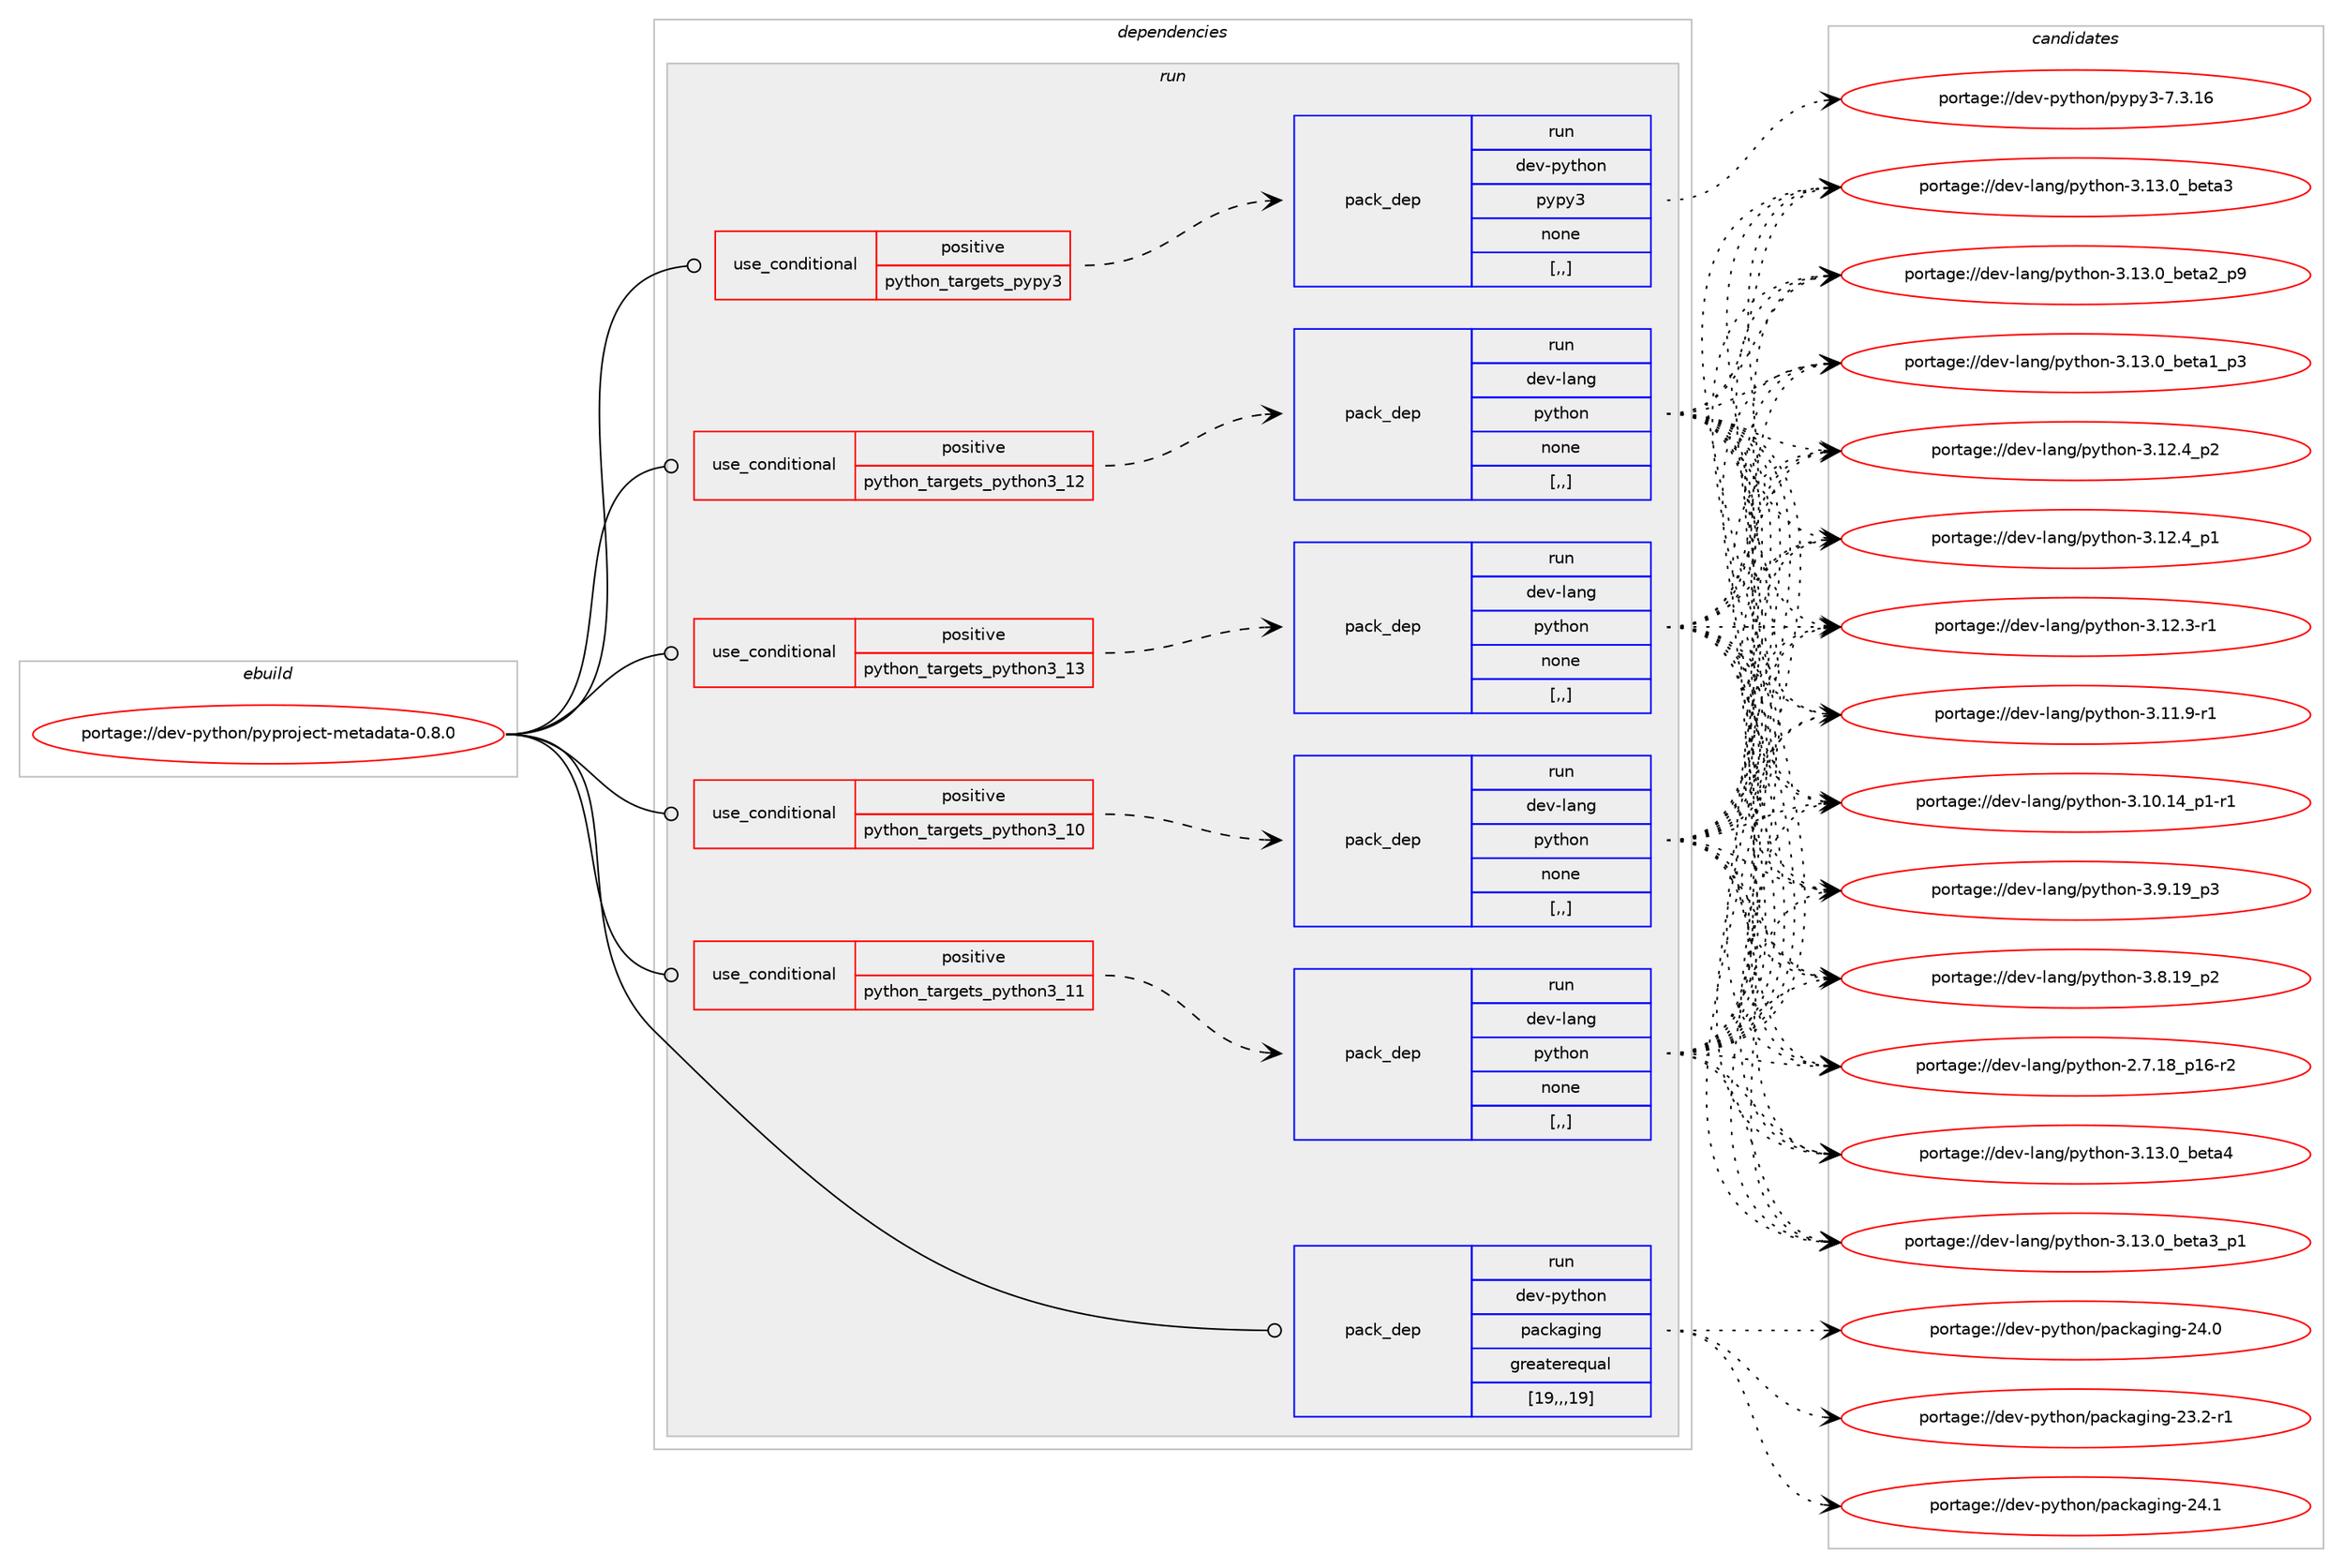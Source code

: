 digraph prolog {

# *************
# Graph options
# *************

newrank=true;
concentrate=true;
compound=true;
graph [rankdir=LR,fontname=Helvetica,fontsize=10,ranksep=1.5];#, ranksep=2.5, nodesep=0.2];
edge  [arrowhead=vee];
node  [fontname=Helvetica,fontsize=10];

# **********
# The ebuild
# **********

subgraph cluster_leftcol {
color=gray;
label=<<i>ebuild</i>>;
id [label="portage://dev-python/pyproject-metadata-0.8.0", color=red, width=4, href="../dev-python/pyproject-metadata-0.8.0.svg"];
}

# ****************
# The dependencies
# ****************

subgraph cluster_midcol {
color=gray;
label=<<i>dependencies</i>>;
subgraph cluster_compile {
fillcolor="#eeeeee";
style=filled;
label=<<i>compile</i>>;
}
subgraph cluster_compileandrun {
fillcolor="#eeeeee";
style=filled;
label=<<i>compile and run</i>>;
}
subgraph cluster_run {
fillcolor="#eeeeee";
style=filled;
label=<<i>run</i>>;
subgraph cond37500 {
dependency158080 [label=<<TABLE BORDER="0" CELLBORDER="1" CELLSPACING="0" CELLPADDING="4"><TR><TD ROWSPAN="3" CELLPADDING="10">use_conditional</TD></TR><TR><TD>positive</TD></TR><TR><TD>python_targets_pypy3</TD></TR></TABLE>>, shape=none, color=red];
subgraph pack119322 {
dependency158081 [label=<<TABLE BORDER="0" CELLBORDER="1" CELLSPACING="0" CELLPADDING="4" WIDTH="220"><TR><TD ROWSPAN="6" CELLPADDING="30">pack_dep</TD></TR><TR><TD WIDTH="110">run</TD></TR><TR><TD>dev-python</TD></TR><TR><TD>pypy3</TD></TR><TR><TD>none</TD></TR><TR><TD>[,,]</TD></TR></TABLE>>, shape=none, color=blue];
}
dependency158080:e -> dependency158081:w [weight=20,style="dashed",arrowhead="vee"];
}
id:e -> dependency158080:w [weight=20,style="solid",arrowhead="odot"];
subgraph cond37501 {
dependency158082 [label=<<TABLE BORDER="0" CELLBORDER="1" CELLSPACING="0" CELLPADDING="4"><TR><TD ROWSPAN="3" CELLPADDING="10">use_conditional</TD></TR><TR><TD>positive</TD></TR><TR><TD>python_targets_python3_10</TD></TR></TABLE>>, shape=none, color=red];
subgraph pack119323 {
dependency158083 [label=<<TABLE BORDER="0" CELLBORDER="1" CELLSPACING="0" CELLPADDING="4" WIDTH="220"><TR><TD ROWSPAN="6" CELLPADDING="30">pack_dep</TD></TR><TR><TD WIDTH="110">run</TD></TR><TR><TD>dev-lang</TD></TR><TR><TD>python</TD></TR><TR><TD>none</TD></TR><TR><TD>[,,]</TD></TR></TABLE>>, shape=none, color=blue];
}
dependency158082:e -> dependency158083:w [weight=20,style="dashed",arrowhead="vee"];
}
id:e -> dependency158082:w [weight=20,style="solid",arrowhead="odot"];
subgraph cond37502 {
dependency158084 [label=<<TABLE BORDER="0" CELLBORDER="1" CELLSPACING="0" CELLPADDING="4"><TR><TD ROWSPAN="3" CELLPADDING="10">use_conditional</TD></TR><TR><TD>positive</TD></TR><TR><TD>python_targets_python3_11</TD></TR></TABLE>>, shape=none, color=red];
subgraph pack119324 {
dependency158085 [label=<<TABLE BORDER="0" CELLBORDER="1" CELLSPACING="0" CELLPADDING="4" WIDTH="220"><TR><TD ROWSPAN="6" CELLPADDING="30">pack_dep</TD></TR><TR><TD WIDTH="110">run</TD></TR><TR><TD>dev-lang</TD></TR><TR><TD>python</TD></TR><TR><TD>none</TD></TR><TR><TD>[,,]</TD></TR></TABLE>>, shape=none, color=blue];
}
dependency158084:e -> dependency158085:w [weight=20,style="dashed",arrowhead="vee"];
}
id:e -> dependency158084:w [weight=20,style="solid",arrowhead="odot"];
subgraph cond37503 {
dependency158086 [label=<<TABLE BORDER="0" CELLBORDER="1" CELLSPACING="0" CELLPADDING="4"><TR><TD ROWSPAN="3" CELLPADDING="10">use_conditional</TD></TR><TR><TD>positive</TD></TR><TR><TD>python_targets_python3_12</TD></TR></TABLE>>, shape=none, color=red];
subgraph pack119325 {
dependency158087 [label=<<TABLE BORDER="0" CELLBORDER="1" CELLSPACING="0" CELLPADDING="4" WIDTH="220"><TR><TD ROWSPAN="6" CELLPADDING="30">pack_dep</TD></TR><TR><TD WIDTH="110">run</TD></TR><TR><TD>dev-lang</TD></TR><TR><TD>python</TD></TR><TR><TD>none</TD></TR><TR><TD>[,,]</TD></TR></TABLE>>, shape=none, color=blue];
}
dependency158086:e -> dependency158087:w [weight=20,style="dashed",arrowhead="vee"];
}
id:e -> dependency158086:w [weight=20,style="solid",arrowhead="odot"];
subgraph cond37504 {
dependency158088 [label=<<TABLE BORDER="0" CELLBORDER="1" CELLSPACING="0" CELLPADDING="4"><TR><TD ROWSPAN="3" CELLPADDING="10">use_conditional</TD></TR><TR><TD>positive</TD></TR><TR><TD>python_targets_python3_13</TD></TR></TABLE>>, shape=none, color=red];
subgraph pack119326 {
dependency158089 [label=<<TABLE BORDER="0" CELLBORDER="1" CELLSPACING="0" CELLPADDING="4" WIDTH="220"><TR><TD ROWSPAN="6" CELLPADDING="30">pack_dep</TD></TR><TR><TD WIDTH="110">run</TD></TR><TR><TD>dev-lang</TD></TR><TR><TD>python</TD></TR><TR><TD>none</TD></TR><TR><TD>[,,]</TD></TR></TABLE>>, shape=none, color=blue];
}
dependency158088:e -> dependency158089:w [weight=20,style="dashed",arrowhead="vee"];
}
id:e -> dependency158088:w [weight=20,style="solid",arrowhead="odot"];
subgraph pack119327 {
dependency158090 [label=<<TABLE BORDER="0" CELLBORDER="1" CELLSPACING="0" CELLPADDING="4" WIDTH="220"><TR><TD ROWSPAN="6" CELLPADDING="30">pack_dep</TD></TR><TR><TD WIDTH="110">run</TD></TR><TR><TD>dev-python</TD></TR><TR><TD>packaging</TD></TR><TR><TD>greaterequal</TD></TR><TR><TD>[19,,,19]</TD></TR></TABLE>>, shape=none, color=blue];
}
id:e -> dependency158090:w [weight=20,style="solid",arrowhead="odot"];
}
}

# **************
# The candidates
# **************

subgraph cluster_choices {
rank=same;
color=gray;
label=<<i>candidates</i>>;

subgraph choice119322 {
color=black;
nodesep=1;
choice10010111845112121116104111110471121211121215145554651464954 [label="portage://dev-python/pypy3-7.3.16", color=red, width=4,href="../dev-python/pypy3-7.3.16.svg"];
dependency158081:e -> choice10010111845112121116104111110471121211121215145554651464954:w [style=dotted,weight="100"];
}
subgraph choice119323 {
color=black;
nodesep=1;
choice1001011184510897110103471121211161041111104551464951464895981011169752 [label="portage://dev-lang/python-3.13.0_beta4", color=red, width=4,href="../dev-lang/python-3.13.0_beta4.svg"];
choice10010111845108971101034711212111610411111045514649514648959810111697519511249 [label="portage://dev-lang/python-3.13.0_beta3_p1", color=red, width=4,href="../dev-lang/python-3.13.0_beta3_p1.svg"];
choice1001011184510897110103471121211161041111104551464951464895981011169751 [label="portage://dev-lang/python-3.13.0_beta3", color=red, width=4,href="../dev-lang/python-3.13.0_beta3.svg"];
choice10010111845108971101034711212111610411111045514649514648959810111697509511257 [label="portage://dev-lang/python-3.13.0_beta2_p9", color=red, width=4,href="../dev-lang/python-3.13.0_beta2_p9.svg"];
choice10010111845108971101034711212111610411111045514649514648959810111697499511251 [label="portage://dev-lang/python-3.13.0_beta1_p3", color=red, width=4,href="../dev-lang/python-3.13.0_beta1_p3.svg"];
choice100101118451089711010347112121116104111110455146495046529511250 [label="portage://dev-lang/python-3.12.4_p2", color=red, width=4,href="../dev-lang/python-3.12.4_p2.svg"];
choice100101118451089711010347112121116104111110455146495046529511249 [label="portage://dev-lang/python-3.12.4_p1", color=red, width=4,href="../dev-lang/python-3.12.4_p1.svg"];
choice100101118451089711010347112121116104111110455146495046514511449 [label="portage://dev-lang/python-3.12.3-r1", color=red, width=4,href="../dev-lang/python-3.12.3-r1.svg"];
choice100101118451089711010347112121116104111110455146494946574511449 [label="portage://dev-lang/python-3.11.9-r1", color=red, width=4,href="../dev-lang/python-3.11.9-r1.svg"];
choice100101118451089711010347112121116104111110455146494846495295112494511449 [label="portage://dev-lang/python-3.10.14_p1-r1", color=red, width=4,href="../dev-lang/python-3.10.14_p1-r1.svg"];
choice100101118451089711010347112121116104111110455146574649579511251 [label="portage://dev-lang/python-3.9.19_p3", color=red, width=4,href="../dev-lang/python-3.9.19_p3.svg"];
choice100101118451089711010347112121116104111110455146564649579511250 [label="portage://dev-lang/python-3.8.19_p2", color=red, width=4,href="../dev-lang/python-3.8.19_p2.svg"];
choice100101118451089711010347112121116104111110455046554649569511249544511450 [label="portage://dev-lang/python-2.7.18_p16-r2", color=red, width=4,href="../dev-lang/python-2.7.18_p16-r2.svg"];
dependency158083:e -> choice1001011184510897110103471121211161041111104551464951464895981011169752:w [style=dotted,weight="100"];
dependency158083:e -> choice10010111845108971101034711212111610411111045514649514648959810111697519511249:w [style=dotted,weight="100"];
dependency158083:e -> choice1001011184510897110103471121211161041111104551464951464895981011169751:w [style=dotted,weight="100"];
dependency158083:e -> choice10010111845108971101034711212111610411111045514649514648959810111697509511257:w [style=dotted,weight="100"];
dependency158083:e -> choice10010111845108971101034711212111610411111045514649514648959810111697499511251:w [style=dotted,weight="100"];
dependency158083:e -> choice100101118451089711010347112121116104111110455146495046529511250:w [style=dotted,weight="100"];
dependency158083:e -> choice100101118451089711010347112121116104111110455146495046529511249:w [style=dotted,weight="100"];
dependency158083:e -> choice100101118451089711010347112121116104111110455146495046514511449:w [style=dotted,weight="100"];
dependency158083:e -> choice100101118451089711010347112121116104111110455146494946574511449:w [style=dotted,weight="100"];
dependency158083:e -> choice100101118451089711010347112121116104111110455146494846495295112494511449:w [style=dotted,weight="100"];
dependency158083:e -> choice100101118451089711010347112121116104111110455146574649579511251:w [style=dotted,weight="100"];
dependency158083:e -> choice100101118451089711010347112121116104111110455146564649579511250:w [style=dotted,weight="100"];
dependency158083:e -> choice100101118451089711010347112121116104111110455046554649569511249544511450:w [style=dotted,weight="100"];
}
subgraph choice119324 {
color=black;
nodesep=1;
choice1001011184510897110103471121211161041111104551464951464895981011169752 [label="portage://dev-lang/python-3.13.0_beta4", color=red, width=4,href="../dev-lang/python-3.13.0_beta4.svg"];
choice10010111845108971101034711212111610411111045514649514648959810111697519511249 [label="portage://dev-lang/python-3.13.0_beta3_p1", color=red, width=4,href="../dev-lang/python-3.13.0_beta3_p1.svg"];
choice1001011184510897110103471121211161041111104551464951464895981011169751 [label="portage://dev-lang/python-3.13.0_beta3", color=red, width=4,href="../dev-lang/python-3.13.0_beta3.svg"];
choice10010111845108971101034711212111610411111045514649514648959810111697509511257 [label="portage://dev-lang/python-3.13.0_beta2_p9", color=red, width=4,href="../dev-lang/python-3.13.0_beta2_p9.svg"];
choice10010111845108971101034711212111610411111045514649514648959810111697499511251 [label="portage://dev-lang/python-3.13.0_beta1_p3", color=red, width=4,href="../dev-lang/python-3.13.0_beta1_p3.svg"];
choice100101118451089711010347112121116104111110455146495046529511250 [label="portage://dev-lang/python-3.12.4_p2", color=red, width=4,href="../dev-lang/python-3.12.4_p2.svg"];
choice100101118451089711010347112121116104111110455146495046529511249 [label="portage://dev-lang/python-3.12.4_p1", color=red, width=4,href="../dev-lang/python-3.12.4_p1.svg"];
choice100101118451089711010347112121116104111110455146495046514511449 [label="portage://dev-lang/python-3.12.3-r1", color=red, width=4,href="../dev-lang/python-3.12.3-r1.svg"];
choice100101118451089711010347112121116104111110455146494946574511449 [label="portage://dev-lang/python-3.11.9-r1", color=red, width=4,href="../dev-lang/python-3.11.9-r1.svg"];
choice100101118451089711010347112121116104111110455146494846495295112494511449 [label="portage://dev-lang/python-3.10.14_p1-r1", color=red, width=4,href="../dev-lang/python-3.10.14_p1-r1.svg"];
choice100101118451089711010347112121116104111110455146574649579511251 [label="portage://dev-lang/python-3.9.19_p3", color=red, width=4,href="../dev-lang/python-3.9.19_p3.svg"];
choice100101118451089711010347112121116104111110455146564649579511250 [label="portage://dev-lang/python-3.8.19_p2", color=red, width=4,href="../dev-lang/python-3.8.19_p2.svg"];
choice100101118451089711010347112121116104111110455046554649569511249544511450 [label="portage://dev-lang/python-2.7.18_p16-r2", color=red, width=4,href="../dev-lang/python-2.7.18_p16-r2.svg"];
dependency158085:e -> choice1001011184510897110103471121211161041111104551464951464895981011169752:w [style=dotted,weight="100"];
dependency158085:e -> choice10010111845108971101034711212111610411111045514649514648959810111697519511249:w [style=dotted,weight="100"];
dependency158085:e -> choice1001011184510897110103471121211161041111104551464951464895981011169751:w [style=dotted,weight="100"];
dependency158085:e -> choice10010111845108971101034711212111610411111045514649514648959810111697509511257:w [style=dotted,weight="100"];
dependency158085:e -> choice10010111845108971101034711212111610411111045514649514648959810111697499511251:w [style=dotted,weight="100"];
dependency158085:e -> choice100101118451089711010347112121116104111110455146495046529511250:w [style=dotted,weight="100"];
dependency158085:e -> choice100101118451089711010347112121116104111110455146495046529511249:w [style=dotted,weight="100"];
dependency158085:e -> choice100101118451089711010347112121116104111110455146495046514511449:w [style=dotted,weight="100"];
dependency158085:e -> choice100101118451089711010347112121116104111110455146494946574511449:w [style=dotted,weight="100"];
dependency158085:e -> choice100101118451089711010347112121116104111110455146494846495295112494511449:w [style=dotted,weight="100"];
dependency158085:e -> choice100101118451089711010347112121116104111110455146574649579511251:w [style=dotted,weight="100"];
dependency158085:e -> choice100101118451089711010347112121116104111110455146564649579511250:w [style=dotted,weight="100"];
dependency158085:e -> choice100101118451089711010347112121116104111110455046554649569511249544511450:w [style=dotted,weight="100"];
}
subgraph choice119325 {
color=black;
nodesep=1;
choice1001011184510897110103471121211161041111104551464951464895981011169752 [label="portage://dev-lang/python-3.13.0_beta4", color=red, width=4,href="../dev-lang/python-3.13.0_beta4.svg"];
choice10010111845108971101034711212111610411111045514649514648959810111697519511249 [label="portage://dev-lang/python-3.13.0_beta3_p1", color=red, width=4,href="../dev-lang/python-3.13.0_beta3_p1.svg"];
choice1001011184510897110103471121211161041111104551464951464895981011169751 [label="portage://dev-lang/python-3.13.0_beta3", color=red, width=4,href="../dev-lang/python-3.13.0_beta3.svg"];
choice10010111845108971101034711212111610411111045514649514648959810111697509511257 [label="portage://dev-lang/python-3.13.0_beta2_p9", color=red, width=4,href="../dev-lang/python-3.13.0_beta2_p9.svg"];
choice10010111845108971101034711212111610411111045514649514648959810111697499511251 [label="portage://dev-lang/python-3.13.0_beta1_p3", color=red, width=4,href="../dev-lang/python-3.13.0_beta1_p3.svg"];
choice100101118451089711010347112121116104111110455146495046529511250 [label="portage://dev-lang/python-3.12.4_p2", color=red, width=4,href="../dev-lang/python-3.12.4_p2.svg"];
choice100101118451089711010347112121116104111110455146495046529511249 [label="portage://dev-lang/python-3.12.4_p1", color=red, width=4,href="../dev-lang/python-3.12.4_p1.svg"];
choice100101118451089711010347112121116104111110455146495046514511449 [label="portage://dev-lang/python-3.12.3-r1", color=red, width=4,href="../dev-lang/python-3.12.3-r1.svg"];
choice100101118451089711010347112121116104111110455146494946574511449 [label="portage://dev-lang/python-3.11.9-r1", color=red, width=4,href="../dev-lang/python-3.11.9-r1.svg"];
choice100101118451089711010347112121116104111110455146494846495295112494511449 [label="portage://dev-lang/python-3.10.14_p1-r1", color=red, width=4,href="../dev-lang/python-3.10.14_p1-r1.svg"];
choice100101118451089711010347112121116104111110455146574649579511251 [label="portage://dev-lang/python-3.9.19_p3", color=red, width=4,href="../dev-lang/python-3.9.19_p3.svg"];
choice100101118451089711010347112121116104111110455146564649579511250 [label="portage://dev-lang/python-3.8.19_p2", color=red, width=4,href="../dev-lang/python-3.8.19_p2.svg"];
choice100101118451089711010347112121116104111110455046554649569511249544511450 [label="portage://dev-lang/python-2.7.18_p16-r2", color=red, width=4,href="../dev-lang/python-2.7.18_p16-r2.svg"];
dependency158087:e -> choice1001011184510897110103471121211161041111104551464951464895981011169752:w [style=dotted,weight="100"];
dependency158087:e -> choice10010111845108971101034711212111610411111045514649514648959810111697519511249:w [style=dotted,weight="100"];
dependency158087:e -> choice1001011184510897110103471121211161041111104551464951464895981011169751:w [style=dotted,weight="100"];
dependency158087:e -> choice10010111845108971101034711212111610411111045514649514648959810111697509511257:w [style=dotted,weight="100"];
dependency158087:e -> choice10010111845108971101034711212111610411111045514649514648959810111697499511251:w [style=dotted,weight="100"];
dependency158087:e -> choice100101118451089711010347112121116104111110455146495046529511250:w [style=dotted,weight="100"];
dependency158087:e -> choice100101118451089711010347112121116104111110455146495046529511249:w [style=dotted,weight="100"];
dependency158087:e -> choice100101118451089711010347112121116104111110455146495046514511449:w [style=dotted,weight="100"];
dependency158087:e -> choice100101118451089711010347112121116104111110455146494946574511449:w [style=dotted,weight="100"];
dependency158087:e -> choice100101118451089711010347112121116104111110455146494846495295112494511449:w [style=dotted,weight="100"];
dependency158087:e -> choice100101118451089711010347112121116104111110455146574649579511251:w [style=dotted,weight="100"];
dependency158087:e -> choice100101118451089711010347112121116104111110455146564649579511250:w [style=dotted,weight="100"];
dependency158087:e -> choice100101118451089711010347112121116104111110455046554649569511249544511450:w [style=dotted,weight="100"];
}
subgraph choice119326 {
color=black;
nodesep=1;
choice1001011184510897110103471121211161041111104551464951464895981011169752 [label="portage://dev-lang/python-3.13.0_beta4", color=red, width=4,href="../dev-lang/python-3.13.0_beta4.svg"];
choice10010111845108971101034711212111610411111045514649514648959810111697519511249 [label="portage://dev-lang/python-3.13.0_beta3_p1", color=red, width=4,href="../dev-lang/python-3.13.0_beta3_p1.svg"];
choice1001011184510897110103471121211161041111104551464951464895981011169751 [label="portage://dev-lang/python-3.13.0_beta3", color=red, width=4,href="../dev-lang/python-3.13.0_beta3.svg"];
choice10010111845108971101034711212111610411111045514649514648959810111697509511257 [label="portage://dev-lang/python-3.13.0_beta2_p9", color=red, width=4,href="../dev-lang/python-3.13.0_beta2_p9.svg"];
choice10010111845108971101034711212111610411111045514649514648959810111697499511251 [label="portage://dev-lang/python-3.13.0_beta1_p3", color=red, width=4,href="../dev-lang/python-3.13.0_beta1_p3.svg"];
choice100101118451089711010347112121116104111110455146495046529511250 [label="portage://dev-lang/python-3.12.4_p2", color=red, width=4,href="../dev-lang/python-3.12.4_p2.svg"];
choice100101118451089711010347112121116104111110455146495046529511249 [label="portage://dev-lang/python-3.12.4_p1", color=red, width=4,href="../dev-lang/python-3.12.4_p1.svg"];
choice100101118451089711010347112121116104111110455146495046514511449 [label="portage://dev-lang/python-3.12.3-r1", color=red, width=4,href="../dev-lang/python-3.12.3-r1.svg"];
choice100101118451089711010347112121116104111110455146494946574511449 [label="portage://dev-lang/python-3.11.9-r1", color=red, width=4,href="../dev-lang/python-3.11.9-r1.svg"];
choice100101118451089711010347112121116104111110455146494846495295112494511449 [label="portage://dev-lang/python-3.10.14_p1-r1", color=red, width=4,href="../dev-lang/python-3.10.14_p1-r1.svg"];
choice100101118451089711010347112121116104111110455146574649579511251 [label="portage://dev-lang/python-3.9.19_p3", color=red, width=4,href="../dev-lang/python-3.9.19_p3.svg"];
choice100101118451089711010347112121116104111110455146564649579511250 [label="portage://dev-lang/python-3.8.19_p2", color=red, width=4,href="../dev-lang/python-3.8.19_p2.svg"];
choice100101118451089711010347112121116104111110455046554649569511249544511450 [label="portage://dev-lang/python-2.7.18_p16-r2", color=red, width=4,href="../dev-lang/python-2.7.18_p16-r2.svg"];
dependency158089:e -> choice1001011184510897110103471121211161041111104551464951464895981011169752:w [style=dotted,weight="100"];
dependency158089:e -> choice10010111845108971101034711212111610411111045514649514648959810111697519511249:w [style=dotted,weight="100"];
dependency158089:e -> choice1001011184510897110103471121211161041111104551464951464895981011169751:w [style=dotted,weight="100"];
dependency158089:e -> choice10010111845108971101034711212111610411111045514649514648959810111697509511257:w [style=dotted,weight="100"];
dependency158089:e -> choice10010111845108971101034711212111610411111045514649514648959810111697499511251:w [style=dotted,weight="100"];
dependency158089:e -> choice100101118451089711010347112121116104111110455146495046529511250:w [style=dotted,weight="100"];
dependency158089:e -> choice100101118451089711010347112121116104111110455146495046529511249:w [style=dotted,weight="100"];
dependency158089:e -> choice100101118451089711010347112121116104111110455146495046514511449:w [style=dotted,weight="100"];
dependency158089:e -> choice100101118451089711010347112121116104111110455146494946574511449:w [style=dotted,weight="100"];
dependency158089:e -> choice100101118451089711010347112121116104111110455146494846495295112494511449:w [style=dotted,weight="100"];
dependency158089:e -> choice100101118451089711010347112121116104111110455146574649579511251:w [style=dotted,weight="100"];
dependency158089:e -> choice100101118451089711010347112121116104111110455146564649579511250:w [style=dotted,weight="100"];
dependency158089:e -> choice100101118451089711010347112121116104111110455046554649569511249544511450:w [style=dotted,weight="100"];
}
subgraph choice119327 {
color=black;
nodesep=1;
choice10010111845112121116104111110471129799107971031051101034550524649 [label="portage://dev-python/packaging-24.1", color=red, width=4,href="../dev-python/packaging-24.1.svg"];
choice10010111845112121116104111110471129799107971031051101034550524648 [label="portage://dev-python/packaging-24.0", color=red, width=4,href="../dev-python/packaging-24.0.svg"];
choice100101118451121211161041111104711297991079710310511010345505146504511449 [label="portage://dev-python/packaging-23.2-r1", color=red, width=4,href="../dev-python/packaging-23.2-r1.svg"];
dependency158090:e -> choice10010111845112121116104111110471129799107971031051101034550524649:w [style=dotted,weight="100"];
dependency158090:e -> choice10010111845112121116104111110471129799107971031051101034550524648:w [style=dotted,weight="100"];
dependency158090:e -> choice100101118451121211161041111104711297991079710310511010345505146504511449:w [style=dotted,weight="100"];
}
}

}

